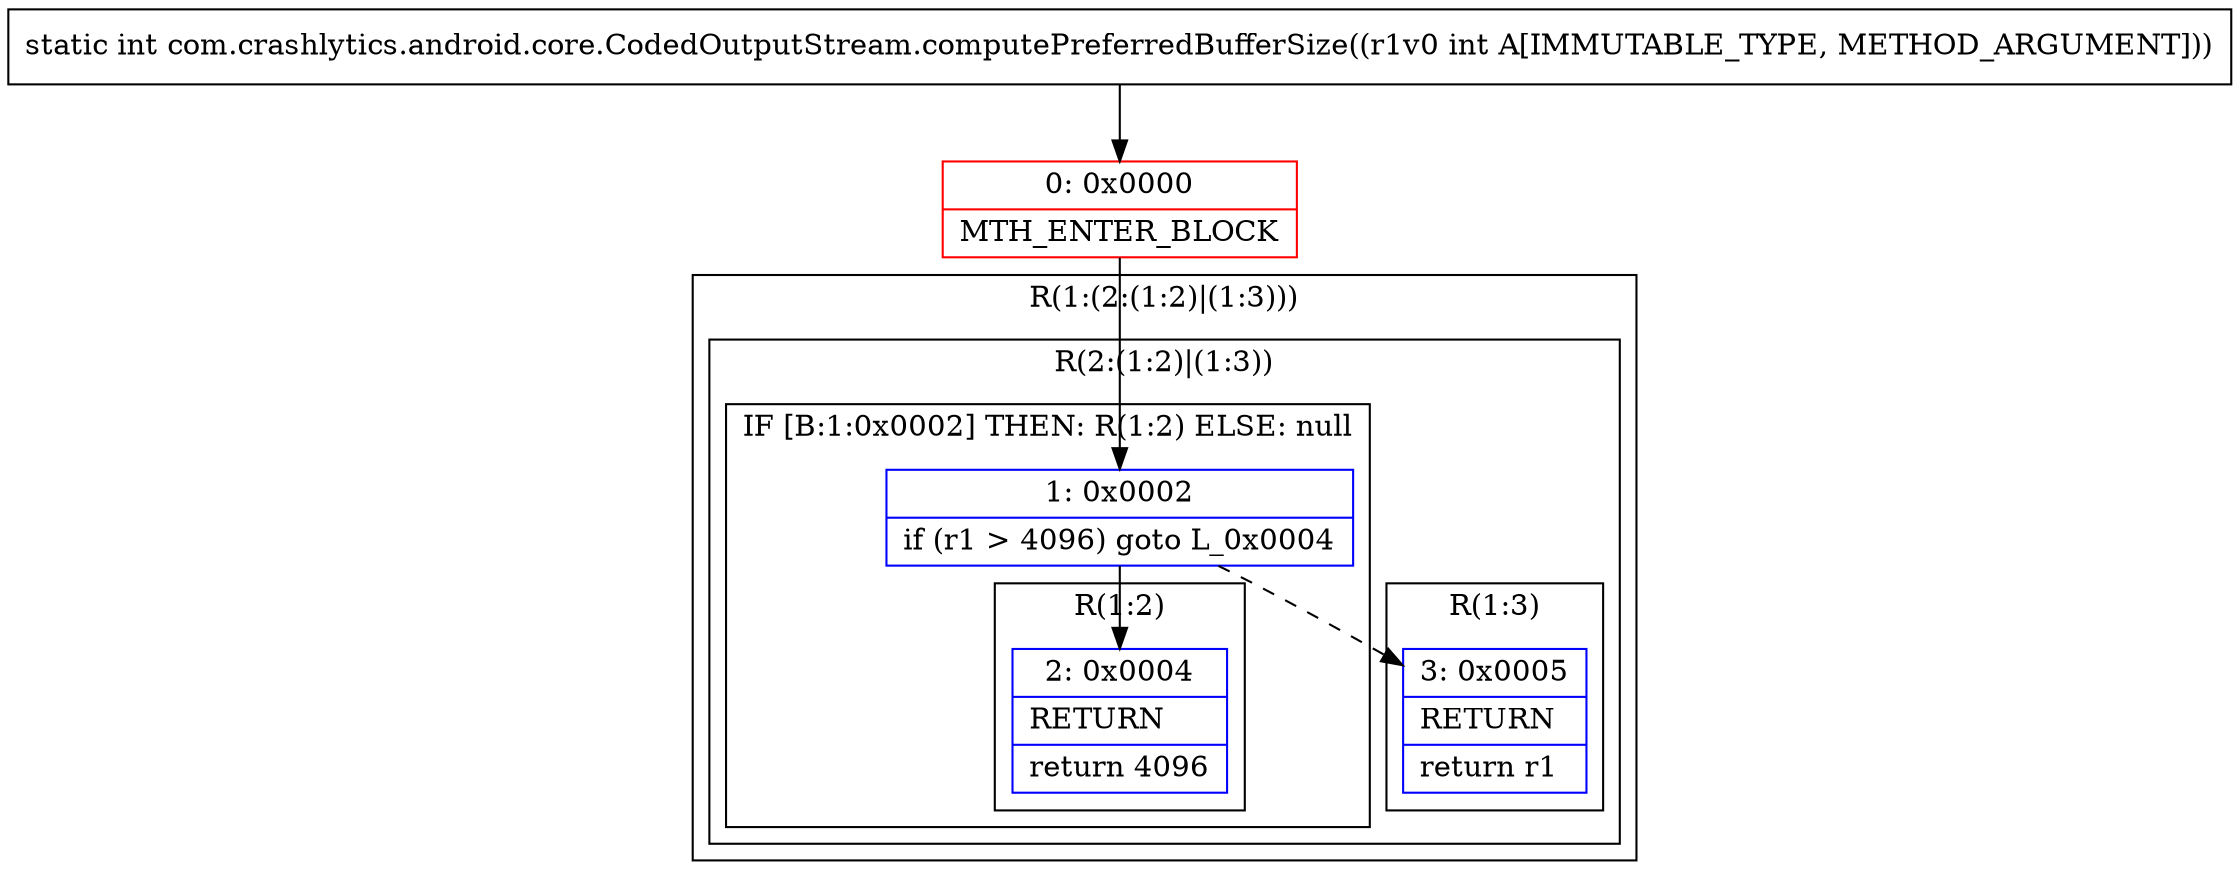 digraph "CFG forcom.crashlytics.android.core.CodedOutputStream.computePreferredBufferSize(I)I" {
subgraph cluster_Region_1982725930 {
label = "R(1:(2:(1:2)|(1:3)))";
node [shape=record,color=blue];
subgraph cluster_Region_33508212 {
label = "R(2:(1:2)|(1:3))";
node [shape=record,color=blue];
subgraph cluster_IfRegion_1010608088 {
label = "IF [B:1:0x0002] THEN: R(1:2) ELSE: null";
node [shape=record,color=blue];
Node_1 [shape=record,label="{1\:\ 0x0002|if (r1 \> 4096) goto L_0x0004\l}"];
subgraph cluster_Region_83454376 {
label = "R(1:2)";
node [shape=record,color=blue];
Node_2 [shape=record,label="{2\:\ 0x0004|RETURN\l|return 4096\l}"];
}
}
subgraph cluster_Region_489947826 {
label = "R(1:3)";
node [shape=record,color=blue];
Node_3 [shape=record,label="{3\:\ 0x0005|RETURN\l|return r1\l}"];
}
}
}
Node_0 [shape=record,color=red,label="{0\:\ 0x0000|MTH_ENTER_BLOCK\l}"];
MethodNode[shape=record,label="{static int com.crashlytics.android.core.CodedOutputStream.computePreferredBufferSize((r1v0 int A[IMMUTABLE_TYPE, METHOD_ARGUMENT])) }"];
MethodNode -> Node_0;
Node_1 -> Node_2;
Node_1 -> Node_3[style=dashed];
Node_0 -> Node_1;
}

